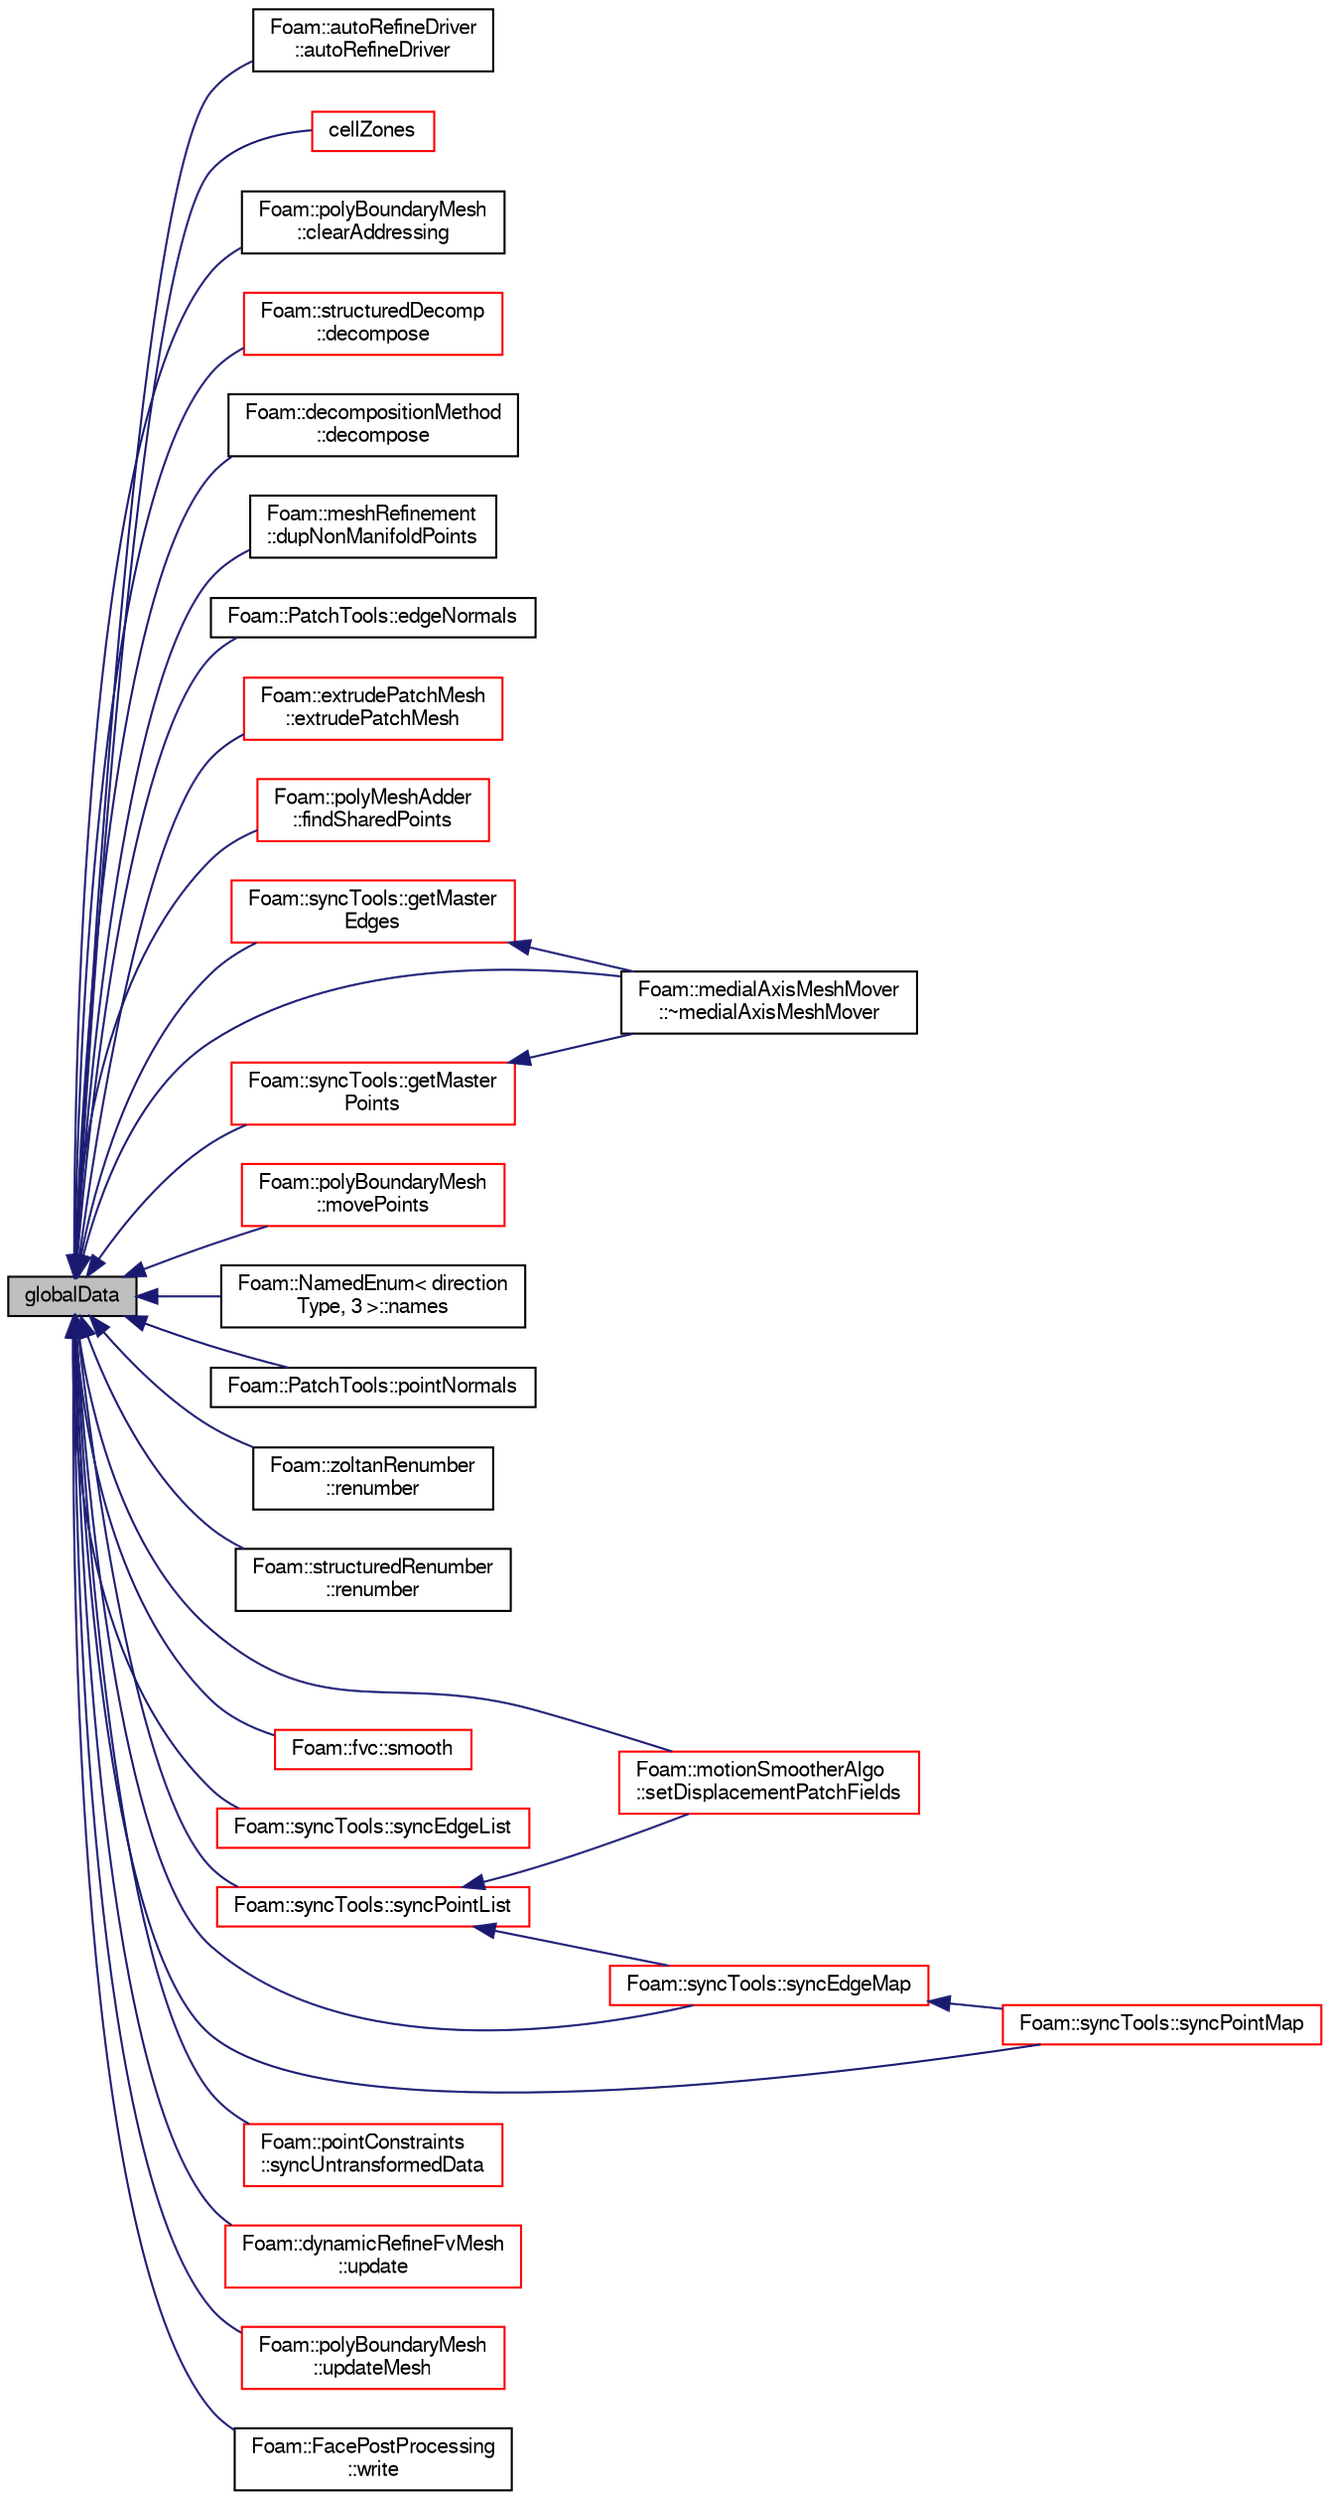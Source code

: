 digraph "globalData"
{
  bgcolor="transparent";
  edge [fontname="FreeSans",fontsize="10",labelfontname="FreeSans",labelfontsize="10"];
  node [fontname="FreeSans",fontsize="10",shape=record];
  rankdir="LR";
  Node11437 [label="globalData",height=0.2,width=0.4,color="black", fillcolor="grey75", style="filled", fontcolor="black"];
  Node11437 -> Node11438 [dir="back",color="midnightblue",fontsize="10",style="solid",fontname="FreeSans"];
  Node11438 [label="Foam::autoRefineDriver\l::autoRefineDriver",height=0.2,width=0.4,color="black",URL="$a24618.html#af542d9b25af177ac01de22c65266603e",tooltip="Construct from components. "];
  Node11437 -> Node11439 [dir="back",color="midnightblue",fontsize="10",style="solid",fontname="FreeSans"];
  Node11439 [label="cellZones",height=0.2,width=0.4,color="red",URL="$a27410.html#a935f422baa4405e3bb1d9e230b08f824",tooltip="Return cell zone mesh. "];
  Node11437 -> Node11732 [dir="back",color="midnightblue",fontsize="10",style="solid",fontname="FreeSans"];
  Node11732 [label="Foam::polyBoundaryMesh\l::clearAddressing",height=0.2,width=0.4,color="black",URL="$a27402.html#aac1ee7169044dccb262b78097d6ab1a8",tooltip="Clear addressing at this level and at patches. "];
  Node11437 -> Node11663 [dir="back",color="midnightblue",fontsize="10",style="solid",fontname="FreeSans"];
  Node11663 [label="Foam::structuredDecomp\l::decompose",height=0.2,width=0.4,color="red",URL="$a28626.html#a971139d60fbf525c8a4dae56d9a386da",tooltip="Return for every coordinate the wanted processor number. Use the. "];
  Node11437 -> Node11666 [dir="back",color="midnightblue",fontsize="10",style="solid",fontname="FreeSans"];
  Node11666 [label="Foam::decompositionMethod\l::decompose",height=0.2,width=0.4,color="black",URL="$a28594.html#a9e5348f6d62778dc2721d9646d92c3d2"];
  Node11437 -> Node11579 [dir="back",color="midnightblue",fontsize="10",style="solid",fontname="FreeSans"];
  Node11579 [label="Foam::meshRefinement\l::dupNonManifoldPoints",height=0.2,width=0.4,color="black",URL="$a24662.html#a9dbc8bd1d38070053486014e911d03a1",tooltip="Find boundary points that connect to more than one cell. "];
  Node11437 -> Node11733 [dir="back",color="midnightblue",fontsize="10",style="solid",fontname="FreeSans"];
  Node11733 [label="Foam::PatchTools::edgeNormals",height=0.2,width=0.4,color="black",URL="$a27526.html#a48f55bbbe3632b208e3f15dc9ca17103"];
  Node11437 -> Node11590 [dir="back",color="midnightblue",fontsize="10",style="solid",fontname="FreeSans"];
  Node11590 [label="Foam::extrudePatchMesh\l::extrudePatchMesh",height=0.2,width=0.4,color="red",URL="$a21446.html#ada5aee048de4d025b44660aca99d21a6",tooltip="Construct from mesh, patch and dictionary. "];
  Node11437 -> Node11510 [dir="back",color="midnightblue",fontsize="10",style="solid",fontname="FreeSans"];
  Node11510 [label="Foam::polyMeshAdder\l::findSharedPoints",height=0.2,width=0.4,color="red",URL="$a21594.html#a635b09647032a29d1e0aad6091b96f47",tooltip="Find topologically and geometrically shared points. "];
  Node11437 -> Node11734 [dir="back",color="midnightblue",fontsize="10",style="solid",fontname="FreeSans"];
  Node11734 [label="Foam::syncTools::getMaster\lEdges",height=0.2,width=0.4,color="red",URL="$a27502.html#a96d0f41e2ad80738744f967818ff34a2",tooltip="Get per edge whether it is uncoupled or a master of a. "];
  Node11734 -> Node11736 [dir="back",color="midnightblue",fontsize="10",style="solid",fontname="FreeSans"];
  Node11736 [label="Foam::medialAxisMeshMover\l::~medialAxisMeshMover",height=0.2,width=0.4,color="black",URL="$a24654.html#a03eb6ed57214533ca9c7282a850b1ea3"];
  Node11437 -> Node11738 [dir="back",color="midnightblue",fontsize="10",style="solid",fontname="FreeSans"];
  Node11738 [label="Foam::syncTools::getMaster\lPoints",height=0.2,width=0.4,color="red",URL="$a27502.html#a38f15a35a2b2379333eee9b98b9a1e67",tooltip="Get per point whether it is uncoupled or a master of a. "];
  Node11738 -> Node11736 [dir="back",color="midnightblue",fontsize="10",style="solid",fontname="FreeSans"];
  Node11437 -> Node11739 [dir="back",color="midnightblue",fontsize="10",style="solid",fontname="FreeSans"];
  Node11739 [label="Foam::polyBoundaryMesh\l::movePoints",height=0.2,width=0.4,color="red",URL="$a27402.html#ab62834098bae1d3887f578c700754f39",tooltip="Correct polyBoundaryMesh after moving points. "];
  Node11437 -> Node11607 [dir="back",color="midnightblue",fontsize="10",style="solid",fontname="FreeSans"];
  Node11607 [label="Foam::NamedEnum\< direction\lType, 3 \>::names",height=0.2,width=0.4,color="black",URL="$a25998.html#a7350da3a0edd92cd11e6c479c9967dc8"];
  Node11437 -> Node12119 [dir="back",color="midnightblue",fontsize="10",style="solid",fontname="FreeSans"];
  Node12119 [label="Foam::PatchTools::pointNormals",height=0.2,width=0.4,color="black",URL="$a27526.html#ab60186b13b96788288ecfa924a6950d2"];
  Node11437 -> Node11668 [dir="back",color="midnightblue",fontsize="10",style="solid",fontname="FreeSans"];
  Node11668 [label="Foam::zoltanRenumber\l::renumber",height=0.2,width=0.4,color="black",URL="$a29230.html#a43e03f902cbbeb39d4552a7e1cee9e73",tooltip="Return the order in which cells need to be visited, i.e. "];
  Node11437 -> Node11669 [dir="back",color="midnightblue",fontsize="10",style="solid",fontname="FreeSans"];
  Node11669 [label="Foam::structuredRenumber\l::renumber",height=0.2,width=0.4,color="black",URL="$a29222.html#a43e03f902cbbeb39d4552a7e1cee9e73",tooltip="Return the order in which cells need to be visited, i.e. "];
  Node11437 -> Node12120 [dir="back",color="midnightblue",fontsize="10",style="solid",fontname="FreeSans"];
  Node12120 [label="Foam::motionSmootherAlgo\l::setDisplacementPatchFields",height=0.2,width=0.4,color="red",URL="$a21550.html#a1117a26b03c2fa65a7065fe94f32757c",tooltip="Set patch fields on displacement to be consistent with. "];
  Node11437 -> Node11670 [dir="back",color="midnightblue",fontsize="10",style="solid",fontname="FreeSans"];
  Node11670 [label="Foam::fvc::smooth",height=0.2,width=0.4,color="red",URL="$a21134.html#a417a555eb3108fd8d6c41c0aec39a633"];
  Node11437 -> Node12123 [dir="back",color="midnightblue",fontsize="10",style="solid",fontname="FreeSans"];
  Node12123 [label="Foam::syncTools::syncEdgeList",height=0.2,width=0.4,color="red",URL="$a27502.html#a5ed3e64d2ef89e3823674727ea1b3d58",tooltip="Synchronize values on all mesh edges. "];
  Node11437 -> Node12133 [dir="back",color="midnightblue",fontsize="10",style="solid",fontname="FreeSans"];
  Node12133 [label="Foam::syncTools::syncEdgeMap",height=0.2,width=0.4,color="red",URL="$a27502.html#a154ac086463b8d7a0eed8c4539d3ab73",tooltip="Synchronize values on selected edges. "];
  Node12133 -> Node12135 [dir="back",color="midnightblue",fontsize="10",style="solid",fontname="FreeSans"];
  Node12135 [label="Foam::syncTools::syncPointMap",height=0.2,width=0.4,color="red",URL="$a27502.html#a08bdf5c6403dd4367d1714c3d5b4145d",tooltip="Synchronize values on selected points. "];
  Node11437 -> Node12241 [dir="back",color="midnightblue",fontsize="10",style="solid",fontname="FreeSans"];
  Node12241 [label="Foam::syncTools::syncPointList",height=0.2,width=0.4,color="red",URL="$a27502.html#a197ed77a9101bdfb37253bd3f507c017",tooltip="Synchronize values on all mesh points. "];
  Node12241 -> Node12120 [dir="back",color="midnightblue",fontsize="10",style="solid",fontname="FreeSans"];
  Node12241 -> Node12133 [dir="back",color="midnightblue",fontsize="10",style="solid",fontname="FreeSans"];
  Node11437 -> Node12135 [dir="back",color="midnightblue",fontsize="10",style="solid",fontname="FreeSans"];
  Node11437 -> Node12258 [dir="back",color="midnightblue",fontsize="10",style="solid",fontname="FreeSans"];
  Node12258 [label="Foam::pointConstraints\l::syncUntransformedData",height=0.2,width=0.4,color="red",URL="$a23282.html#a60a2f4543c7dc5c768bd06768d7004c6",tooltip="Helper: sync data on collocated points only. "];
  Node11437 -> Node11490 [dir="back",color="midnightblue",fontsize="10",style="solid",fontname="FreeSans"];
  Node11490 [label="Foam::dynamicRefineFvMesh\l::update",height=0.2,width=0.4,color="red",URL="$a21370.html#aa2aac016e2bf7b5bd2b271786c2791aa",tooltip="Update the mesh for both mesh motion and topology change. "];
  Node11437 -> Node12263 [dir="back",color="midnightblue",fontsize="10",style="solid",fontname="FreeSans"];
  Node12263 [label="Foam::polyBoundaryMesh\l::updateMesh",height=0.2,width=0.4,color="red",URL="$a27402.html#ae5693a309a936ac1040dd48c2881677f",tooltip="Correct polyBoundaryMesh after topology update. "];
  Node11437 -> Node13659 [dir="back",color="midnightblue",fontsize="10",style="solid",fontname="FreeSans"];
  Node13659 [label="Foam::FacePostProcessing\l::write",height=0.2,width=0.4,color="black",URL="$a23978.html#aac759501cf6c7895a70eecbef0226ae1",tooltip="Write post-processing info. "];
  Node11437 -> Node11736 [dir="back",color="midnightblue",fontsize="10",style="solid",fontname="FreeSans"];
}
